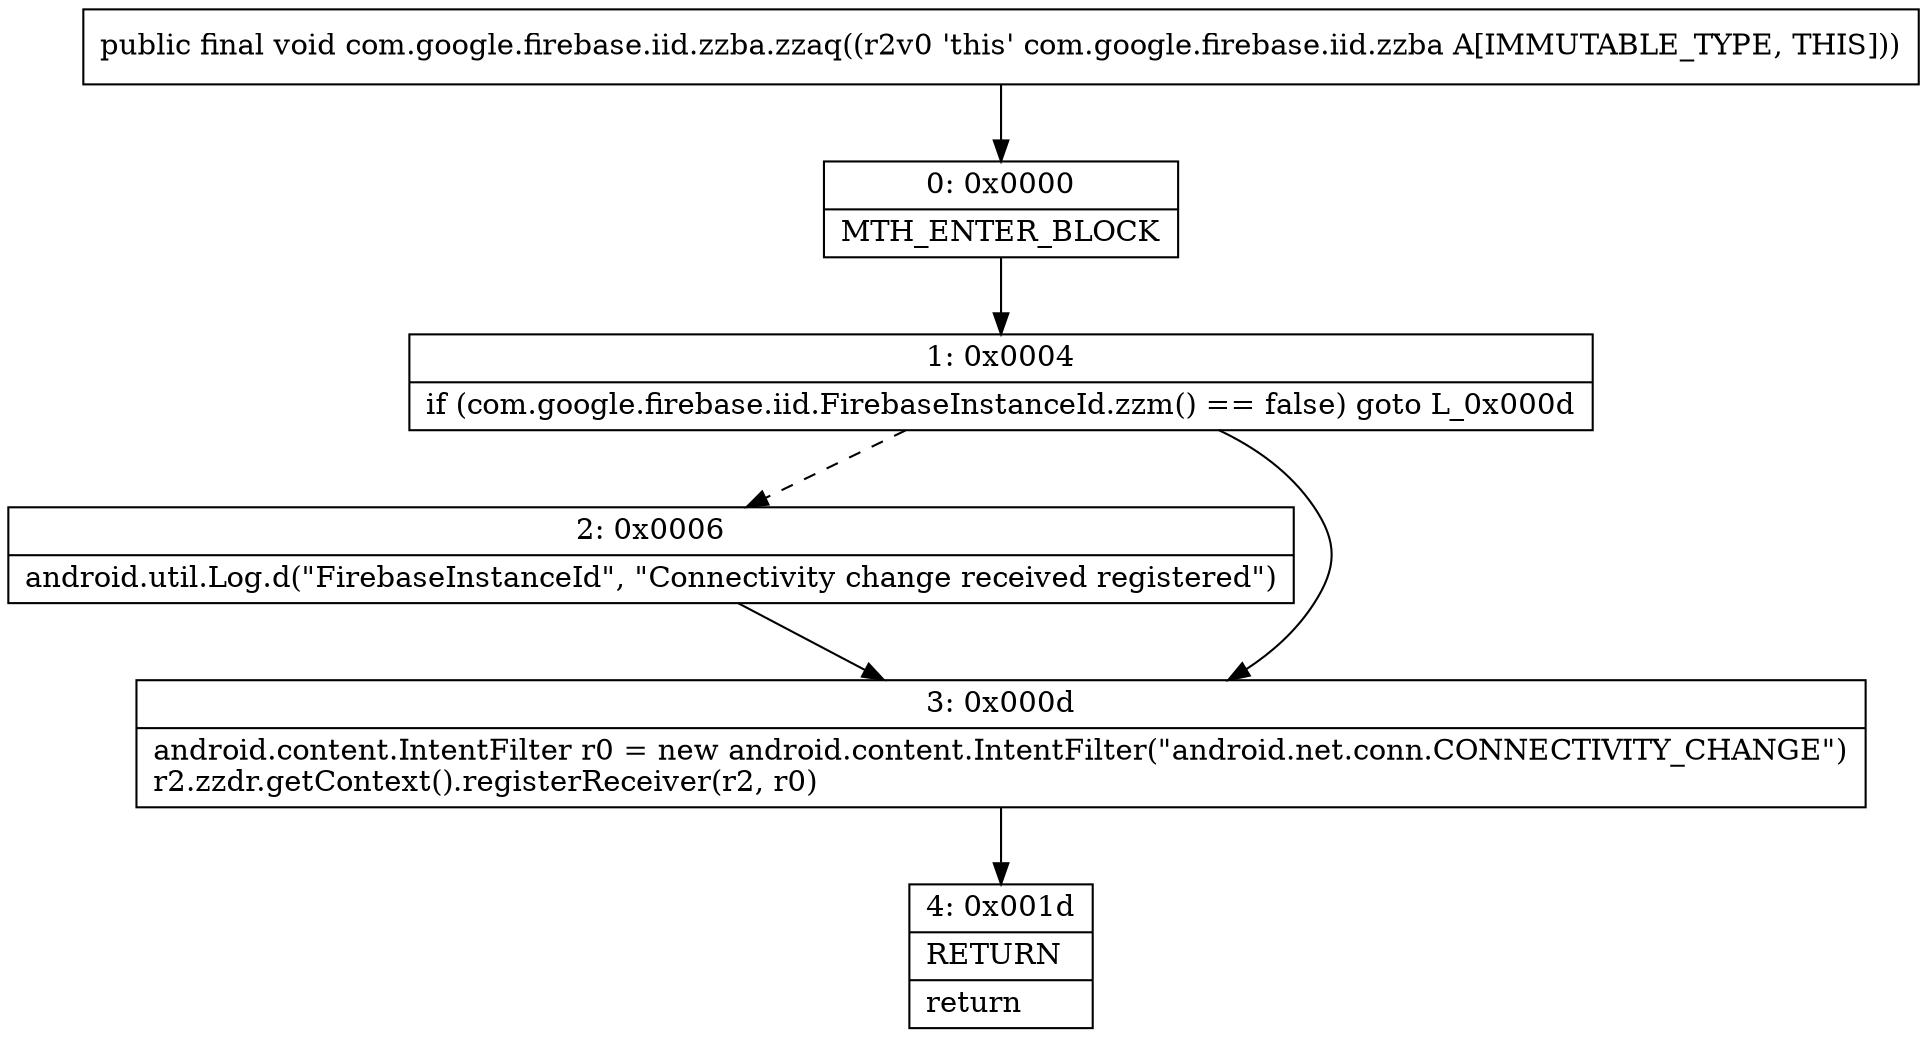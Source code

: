 digraph "CFG forcom.google.firebase.iid.zzba.zzaq()V" {
Node_0 [shape=record,label="{0\:\ 0x0000|MTH_ENTER_BLOCK\l}"];
Node_1 [shape=record,label="{1\:\ 0x0004|if (com.google.firebase.iid.FirebaseInstanceId.zzm() == false) goto L_0x000d\l}"];
Node_2 [shape=record,label="{2\:\ 0x0006|android.util.Log.d(\"FirebaseInstanceId\", \"Connectivity change received registered\")\l}"];
Node_3 [shape=record,label="{3\:\ 0x000d|android.content.IntentFilter r0 = new android.content.IntentFilter(\"android.net.conn.CONNECTIVITY_CHANGE\")\lr2.zzdr.getContext().registerReceiver(r2, r0)\l}"];
Node_4 [shape=record,label="{4\:\ 0x001d|RETURN\l|return\l}"];
MethodNode[shape=record,label="{public final void com.google.firebase.iid.zzba.zzaq((r2v0 'this' com.google.firebase.iid.zzba A[IMMUTABLE_TYPE, THIS])) }"];
MethodNode -> Node_0;
Node_0 -> Node_1;
Node_1 -> Node_2[style=dashed];
Node_1 -> Node_3;
Node_2 -> Node_3;
Node_3 -> Node_4;
}

